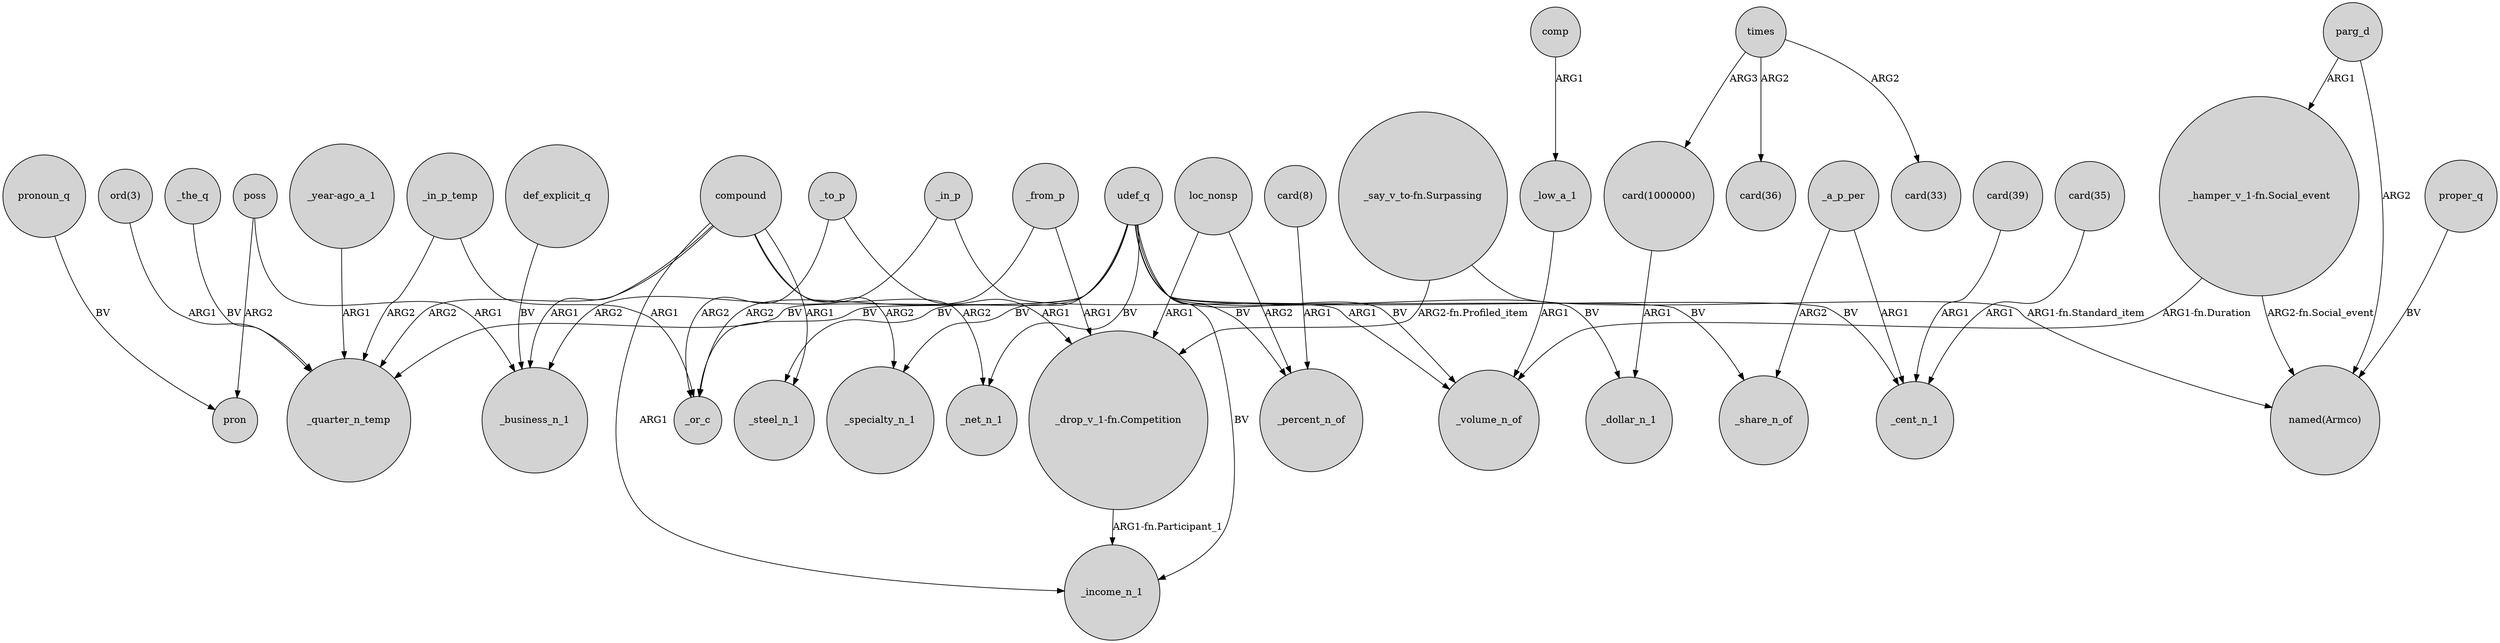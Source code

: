 digraph {
	node [shape=circle style=filled]
	def_explicit_q -> _business_n_1 [label=BV]
	_to_p -> _or_c [label=ARG2]
	_in_p_temp -> _quarter_n_temp [label=ARG2]
	"_drop_v_1-fn.Competition" -> _income_n_1 [label="ARG1-fn.Participant_1"]
	_to_p -> "_drop_v_1-fn.Competition" [label=ARG1]
	comp -> _low_a_1 [label=ARG1]
	compound -> _net_n_1 [label=ARG2]
	poss -> _business_n_1 [label=ARG1]
	"ord(3)" -> _quarter_n_temp [label=ARG1]
	"card(35)" -> _cent_n_1 [label=ARG1]
	_a_p_per -> _cent_n_1 [label=ARG1]
	udef_q -> _income_n_1 [label=BV]
	compound -> _specialty_n_1 [label=ARG2]
	times -> "card(36)" [label=ARG2]
	udef_q -> _specialty_n_1 [label=BV]
	_the_q -> _quarter_n_temp [label=BV]
	loc_nonsp -> "_drop_v_1-fn.Competition" [label=ARG1]
	times -> "card(1000000)" [label=ARG3]
	compound -> _steel_n_1 [label=ARG1]
	"card(8)" -> _percent_n_of [label=ARG1]
	udef_q -> _volume_n_of [label=BV]
	udef_q -> _cent_n_1 [label=BV]
	times -> "card(33)" [label=ARG2]
	udef_q -> _or_c [label=BV]
	udef_q -> _steel_n_1 [label=BV]
	pronoun_q -> pron [label=BV]
	_low_a_1 -> _volume_n_of [label=ARG1]
	poss -> pron [label=ARG2]
	compound -> _income_n_1 [label=ARG1]
	compound -> _quarter_n_temp [label=ARG2]
	_a_p_per -> _share_n_of [label=ARG2]
	"card(39)" -> _cent_n_1 [label=ARG1]
	udef_q -> _percent_n_of [label=BV]
	parg_d -> "_hamper_v_1-fn.Social_event" [label=ARG1]
	_in_p -> _volume_n_of [label=ARG1]
	"_say_v_to-fn.Surpassing" -> "_drop_v_1-fn.Competition" [label="ARG2-fn.Profiled_item"]
	udef_q -> _share_n_of [label=BV]
	"_hamper_v_1-fn.Social_event" -> _volume_n_of [label="ARG1-fn.Duration"]
	udef_q -> _net_n_1 [label=BV]
	_in_p_temp -> _or_c [label=ARG1]
	udef_q -> _dollar_n_1 [label=BV]
	"card(1000000)" -> _dollar_n_1 [label=ARG1]
	_from_p -> _or_c [label=ARG2]
	proper_q -> "named(Armco)" [label=BV]
	_in_p -> _business_n_1 [label=ARG2]
	udef_q -> _quarter_n_temp [label=BV]
	_from_p -> "_drop_v_1-fn.Competition" [label=ARG1]
	parg_d -> "named(Armco)" [label=ARG2]
	compound -> _business_n_1 [label=ARG1]
	"_say_v_to-fn.Surpassing" -> "named(Armco)" [label="ARG1-fn.Standard_item"]
	"_year-ago_a_1" -> _quarter_n_temp [label=ARG1]
	loc_nonsp -> _percent_n_of [label=ARG2]
	"_hamper_v_1-fn.Social_event" -> "named(Armco)" [label="ARG2-fn.Social_event"]
}
